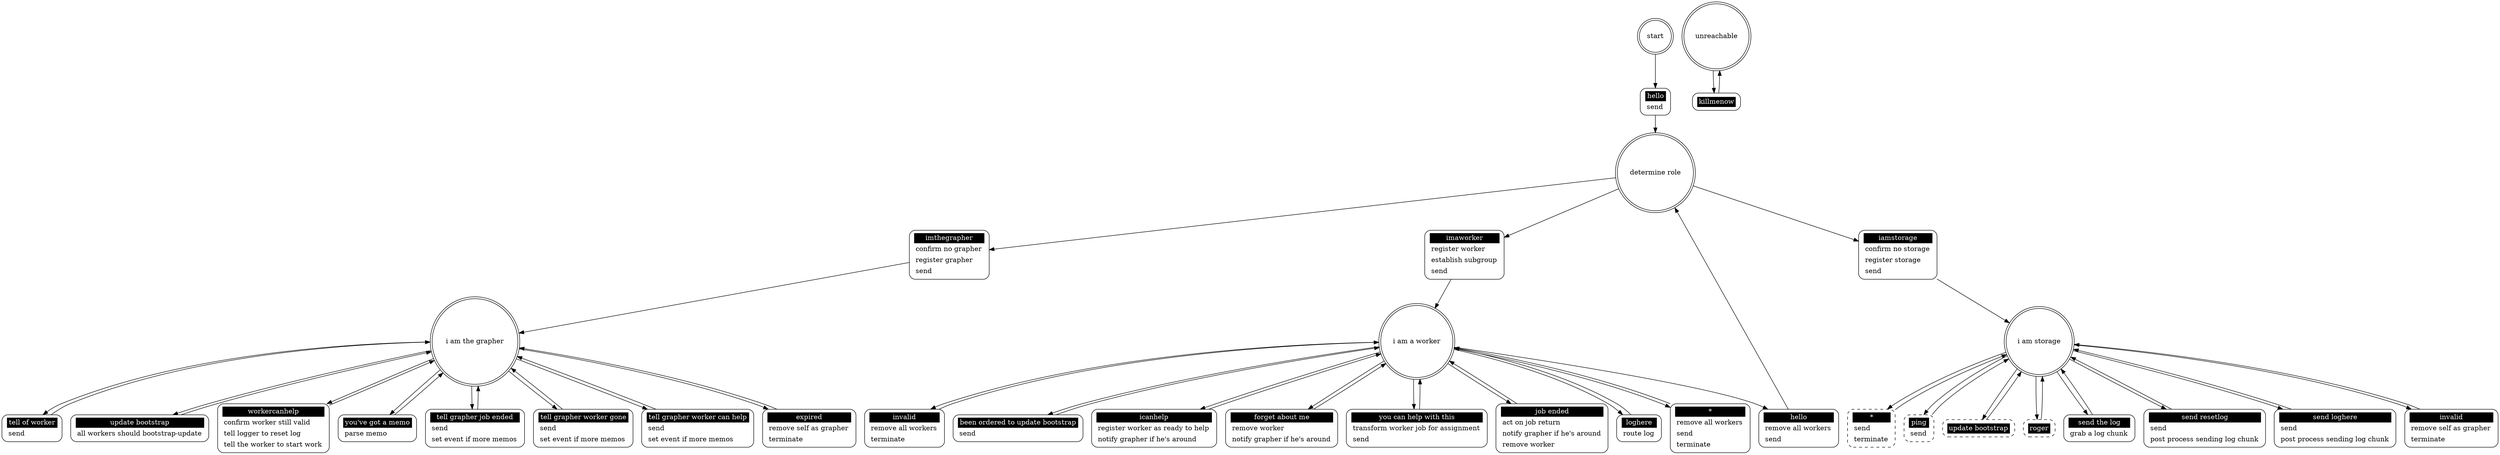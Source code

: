 ## Automatically generated from pkggraph_server.xml by gsl
digraph "pkggraph_server" {

 "start" [shape = "doublecircle"];
 "start hello" [shape = "Mrecord" style = solid label = <<table border="0" cellborder="0" cellpadding="3" bgcolor="white"><tr><td bgcolor="black" align="center" colspan="2"><font color="white">hello</font></td></tr><tr><td align="left" port="r3">send</td></tr></table>>];
 "start" -> "start hello";
 "start hello" -> "determine role";

 "determine role" [shape = "doublecircle"];
 "determine role imthegrapher" [shape = "Mrecord" style = solid label = <<table border="0" cellborder="0" cellpadding="3" bgcolor="white"><tr><td bgcolor="black" align="center" colspan="2"><font color="white">imthegrapher</font></td></tr><tr><td align="left" port="r3">confirm no grapher</td></tr><tr><td align="left" port="r3">register grapher</td></tr><tr><td align="left" port="r3">send</td></tr></table>>];
 "determine role" -> "determine role imthegrapher";
 "determine role imthegrapher" -> "i am the grapher";
 "determine role imaworker" [shape = "Mrecord" style = solid label = <<table border="0" cellborder="0" cellpadding="3" bgcolor="white"><tr><td bgcolor="black" align="center" colspan="2"><font color="white">imaworker</font></td></tr><tr><td align="left" port="r3">register worker</td></tr><tr><td align="left" port="r3">establish subgroup</td></tr><tr><td align="left" port="r3">send</td></tr></table>>];
 "determine role" -> "determine role imaworker";
 "determine role imaworker" -> "i am a worker";
 "determine role iamstorage" [shape = "Mrecord" style = solid label = <<table border="0" cellborder="0" cellpadding="3" bgcolor="white"><tr><td bgcolor="black" align="center" colspan="2"><font color="white">iamstorage</font></td></tr><tr><td align="left" port="r3">confirm no storage</td></tr><tr><td align="left" port="r3">register storage</td></tr><tr><td align="left" port="r3">send</td></tr></table>>];
 "determine role" -> "determine role iamstorage";
 "determine role iamstorage" -> "i am storage";

 "i am the grapher" [shape = "doublecircle"];
 "i am the grapher tell of worker" [shape = "Mrecord" style = solid label = <<table border="0" cellborder="0" cellpadding="3" bgcolor="white"><tr><td bgcolor="black" align="center" colspan="2"><font color="white">tell of worker</font></td></tr><tr><td align="left" port="r3">send</td></tr></table>>];
 "i am the grapher" -> "i am the grapher tell of worker";
 "i am the grapher tell of worker" -> "i am the grapher";
 "i am the grapher update bootstrap" [shape = "Mrecord" style = solid label = <<table border="0" cellborder="0" cellpadding="3" bgcolor="white"><tr><td bgcolor="black" align="center" colspan="2"><font color="white">update bootstrap</font></td></tr><tr><td align="left" port="r3">all workers should bootstrap-update</td></tr></table>>];
 "i am the grapher" -> "i am the grapher update bootstrap";
 "i am the grapher update bootstrap" -> "i am the grapher";
 "i am the grapher workercanhelp" [shape = "Mrecord" style = solid label = <<table border="0" cellborder="0" cellpadding="3" bgcolor="white"><tr><td bgcolor="black" align="center" colspan="2"><font color="white">workercanhelp</font></td></tr><tr><td align="left" port="r3">confirm worker still valid</td></tr><tr><td align="left" port="r3">tell logger to reset log</td></tr><tr><td align="left" port="r3">tell the worker to start work</td></tr></table>>];
 "i am the grapher" -> "i am the grapher workercanhelp";
 "i am the grapher workercanhelp" -> "i am the grapher";
 "i am the grapher you've got a memo" [shape = "Mrecord" style = solid label = <<table border="0" cellborder="0" cellpadding="3" bgcolor="white"><tr><td bgcolor="black" align="center" colspan="2"><font color="white">you've got a memo</font></td></tr><tr><td align="left" port="r3">parse memo</td></tr></table>>];
 "i am the grapher" -> "i am the grapher you've got a memo";
 "i am the grapher you've got a memo" -> "i am the grapher";
 "i am the grapher tell grapher job ended" [shape = "Mrecord" style = solid label = <<table border="0" cellborder="0" cellpadding="3" bgcolor="white"><tr><td bgcolor="black" align="center" colspan="2"><font color="white">tell grapher job ended</font></td></tr><tr><td align="left" port="r3">send</td></tr><tr><td align="left" port="r3">set event if more memos</td></tr></table>>];
 "i am the grapher" -> "i am the grapher tell grapher job ended";
 "i am the grapher tell grapher job ended" -> "i am the grapher";
 "i am the grapher tell grapher worker gone" [shape = "Mrecord" style = solid label = <<table border="0" cellborder="0" cellpadding="3" bgcolor="white"><tr><td bgcolor="black" align="center" colspan="2"><font color="white">tell grapher worker gone</font></td></tr><tr><td align="left" port="r3">send</td></tr><tr><td align="left" port="r3">set event if more memos</td></tr></table>>];
 "i am the grapher" -> "i am the grapher tell grapher worker gone";
 "i am the grapher tell grapher worker gone" -> "i am the grapher";
 "i am the grapher tell grapher worker can help" [shape = "Mrecord" style = solid label = <<table border="0" cellborder="0" cellpadding="3" bgcolor="white"><tr><td bgcolor="black" align="center" colspan="2"><font color="white">tell grapher worker can help</font></td></tr><tr><td align="left" port="r3">send</td></tr><tr><td align="left" port="r3">set event if more memos</td></tr></table>>];
 "i am the grapher" -> "i am the grapher tell grapher worker can help";
 "i am the grapher tell grapher worker can help" -> "i am the grapher";
 "i am the grapher expired" [shape = "Mrecord" style = solid label = <<table border="0" cellborder="0" cellpadding="3" bgcolor="white"><tr><td bgcolor="black" align="center" colspan="2"><font color="white">expired</font></td></tr><tr><td align="left" port="r3">remove self as grapher</td></tr><tr><td align="left" port="r3">terminate</td></tr></table>>];
 "i am the grapher" -> "i am the grapher expired";
 "i am the grapher expired" -> "i am the grapher";

 "i am a worker" [shape = "doublecircle"];
 "i am a worker hello" [shape = "Mrecord" style = solid label = <<table border="0" cellborder="0" cellpadding="3" bgcolor="white"><tr><td bgcolor="black" align="center" colspan="2"><font color="white">hello</font></td></tr><tr><td align="left" port="r3">remove all workers</td></tr><tr><td align="left" port="r3">send</td></tr></table>>];
 "i am a worker" -> "i am a worker hello";
 "i am a worker hello" -> "determine role";
 "i am a worker invalid" [shape = "Mrecord" style = solid label = <<table border="0" cellborder="0" cellpadding="3" bgcolor="white"><tr><td bgcolor="black" align="center" colspan="2"><font color="white">invalid</font></td></tr><tr><td align="left" port="r3">remove all workers</td></tr><tr><td align="left" port="r3">terminate</td></tr></table>>];
 "i am a worker" -> "i am a worker invalid";
 "i am a worker invalid" -> "i am a worker";
 "i am a worker been ordered to update bootstrap" [shape = "Mrecord" style = solid label = <<table border="0" cellborder="0" cellpadding="3" bgcolor="white"><tr><td bgcolor="black" align="center" colspan="2"><font color="white">been ordered to update bootstrap</font></td></tr><tr><td align="left" port="r3">send</td></tr></table>>];
 "i am a worker" -> "i am a worker been ordered to update bootstrap";
 "i am a worker been ordered to update bootstrap" -> "i am a worker";
 "i am a worker icanhelp" [shape = "Mrecord" style = solid label = <<table border="0" cellborder="0" cellpadding="3" bgcolor="white"><tr><td bgcolor="black" align="center" colspan="2"><font color="white">icanhelp</font></td></tr><tr><td align="left" port="r3">register worker as ready to help</td></tr><tr><td align="left" port="r3">notify grapher if he's around</td></tr></table>>];
 "i am a worker" -> "i am a worker icanhelp";
 "i am a worker icanhelp" -> "i am a worker";
 "i am a worker forget about me" [shape = "Mrecord" style = solid label = <<table border="0" cellborder="0" cellpadding="3" bgcolor="white"><tr><td bgcolor="black" align="center" colspan="2"><font color="white">forget about me</font></td></tr><tr><td align="left" port="r3">remove worker</td></tr><tr><td align="left" port="r3">notify grapher if he's around</td></tr></table>>];
 "i am a worker" -> "i am a worker forget about me";
 "i am a worker forget about me" -> "i am a worker";
 "i am a worker you can help with this" [shape = "Mrecord" style = solid label = <<table border="0" cellborder="0" cellpadding="3" bgcolor="white"><tr><td bgcolor="black" align="center" colspan="2"><font color="white">you can help with this</font></td></tr><tr><td align="left" port="r3">transform worker job for assignment</td></tr><tr><td align="left" port="r3">send</td></tr></table>>];
 "i am a worker" -> "i am a worker you can help with this";
 "i am a worker you can help with this" -> "i am a worker";
 "i am a worker job ended" [shape = "Mrecord" style = solid label = <<table border="0" cellborder="0" cellpadding="3" bgcolor="white"><tr><td bgcolor="black" align="center" colspan="2"><font color="white">job ended</font></td></tr><tr><td align="left" port="r3">act on job return</td></tr><tr><td align="left" port="r3">notify grapher if he's around</td></tr><tr><td align="left" port="r3">remove worker</td></tr></table>>];
 "i am a worker" -> "i am a worker job ended";
 "i am a worker job ended" -> "i am a worker";
 "i am a worker loghere" [shape = "Mrecord" style = solid label = <<table border="0" cellborder="0" cellpadding="3" bgcolor="white"><tr><td bgcolor="black" align="center" colspan="2"><font color="white">loghere</font></td></tr><tr><td align="left" port="r3">route log</td></tr></table>>];
 "i am a worker" -> "i am a worker loghere";
 "i am a worker loghere" -> "i am a worker";
 "i am a worker *" [shape = "Mrecord" style = solid label = <<table border="0" cellborder="0" cellpadding="3" bgcolor="white"><tr><td bgcolor="black" align="center" colspan="2"><font color="white">*</font></td></tr><tr><td align="left" port="r3">remove all workers</td></tr><tr><td align="left" port="r3">send</td></tr><tr><td align="left" port="r3">terminate</td></tr></table>>];
 "i am a worker" -> "i am a worker *";
 "i am a worker *" -> "i am a worker";

 "i am storage" [shape = "doublecircle"];
 "i am storage *" [shape = "Mrecord" style = dashed label = <<table border="0" cellborder="0" cellpadding="3" bgcolor="white"><tr><td bgcolor="black" align="center" colspan="2"><font color="white">*</font></td></tr><tr><td align="left" port="r3">send</td></tr><tr><td align="left" port="r3">terminate</td></tr></table>>];
 "i am storage" -> "i am storage *";
 "i am storage *" -> "i am storage";
 "i am storage ping" [shape = "Mrecord" style = dashed label = <<table border="0" cellborder="0" cellpadding="3" bgcolor="white"><tr><td bgcolor="black" align="center" colspan="2"><font color="white">ping</font></td></tr><tr><td align="left" port="r3">send</td></tr></table>>];
 "i am storage" -> "i am storage ping";
 "i am storage ping" -> "i am storage";
 "i am storage update bootstrap" [shape = "Mrecord" style = dashed label = <<table border="0" cellborder="0" cellpadding="3" bgcolor="white"><tr><td bgcolor="black" align="center" colspan="2"><font color="white">update bootstrap</font></td></tr></table>>];
 "i am storage" -> "i am storage update bootstrap";
 "i am storage update bootstrap" -> "i am storage";
 "i am storage roger" [shape = "Mrecord" style = dashed label = <<table border="0" cellborder="0" cellpadding="3" bgcolor="white"><tr><td bgcolor="black" align="center" colspan="2"><font color="white">roger</font></td></tr></table>>];
 "i am storage" -> "i am storage roger";
 "i am storage roger" -> "i am storage";
 "i am storage send the log" [shape = "Mrecord" style = solid label = <<table border="0" cellborder="0" cellpadding="3" bgcolor="white"><tr><td bgcolor="black" align="center" colspan="2"><font color="white">send the log</font></td></tr><tr><td align="left" port="r3">grab a log chunk</td></tr></table>>];
 "i am storage" -> "i am storage send the log";
 "i am storage send the log" -> "i am storage";
 "i am storage send resetlog" [shape = "Mrecord" style = solid label = <<table border="0" cellborder="0" cellpadding="3" bgcolor="white"><tr><td bgcolor="black" align="center" colspan="2"><font color="white">send resetlog</font></td></tr><tr><td align="left" port="r3">send</td></tr><tr><td align="left" port="r3">post process sending log chunk</td></tr></table>>];
 "i am storage" -> "i am storage send resetlog";
 "i am storage send resetlog" -> "i am storage";
 "i am storage send loghere" [shape = "Mrecord" style = solid label = <<table border="0" cellborder="0" cellpadding="3" bgcolor="white"><tr><td bgcolor="black" align="center" colspan="2"><font color="white">send loghere</font></td></tr><tr><td align="left" port="r3">send</td></tr><tr><td align="left" port="r3">post process sending log chunk</td></tr></table>>];
 "i am storage" -> "i am storage send loghere";
 "i am storage send loghere" -> "i am storage";
 "i am storage invalid" [shape = "Mrecord" style = solid label = <<table border="0" cellborder="0" cellpadding="3" bgcolor="white"><tr><td bgcolor="black" align="center" colspan="2"><font color="white">invalid</font></td></tr><tr><td align="left" port="r3">remove self as grapher</td></tr><tr><td align="left" port="r3">terminate</td></tr></table>>];
 "i am storage" -> "i am storage invalid";
 "i am storage invalid" -> "i am storage";

 "unreachable" [shape = "doublecircle"];
 "unreachable killmenow" [shape = "Mrecord" style = solid label = <<table border="0" cellborder="0" cellpadding="3" bgcolor="white"><tr><td bgcolor="black" align="center" colspan="2"><font color="white">killmenow</font></td></tr></table>>];
 "unreachable" -> "unreachable killmenow";
 "unreachable killmenow" -> "unreachable";
}
